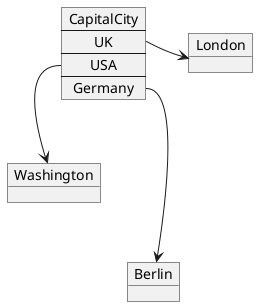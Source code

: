 {
  "sha1": "j7xp4pyxc085v56ukgv5q9m4hnl798c",
  "insertion": {
    "when": "2024-06-03T18:59:31.593Z",
    "url": "https://github.com/plantuml/plantuml/issues/307",
    "user": "plantuml@gmail.com"
  }
}
@startuml

object London
object Washington
object Berlin

map CapitalCity {
 UK *-> London
 USA *--> Washington
 Germany *---> Berlin
}
@enduml
